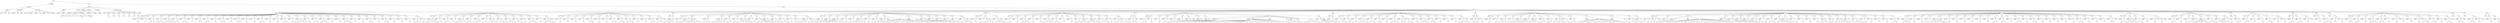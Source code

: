 digraph Tree {
	"t0" [label = "TEI"];
	"t1" [label = "teiHeader"];
	"t2" [label = "fileDesc"];
	"t3" [label = "titleStmt"];
	"t4" [label = "title"];
	"t5" [label = "author"];
	"t6" [label = "date"];
	"t7" [label = "publicationStmt"];
	"t8" [label = "publisher"];
	"t9" [label = "idno"];
	"t10" [label = "rights"];
	"t11" [label = "SourceDesc"];
	"t12" [label = "genre"];
	"t13" [label = "inspiration"];
	"t14" [label = "structure"];
	"t15" [label = "type"];
	"t16" [label = "periode"];
	"t17" [label = "taille"];
	"t18" [label = "permalien"];
	"t19" [label = "text"];
	"t20" [label = "front"];
	"t21" [label = "docTitle"];
	"t22" [label = "titlePart"];
	"t23" [label = "titlePart"];
	"t24" [label = "docDate"];
	"t25" [label = "docAuthor"];
	"t26" [label = "docImprint"];
	"t27" [label = "approbation"];
	"t28" [label = "head"];
	"t29" [label = "p"];
	"t30" [label = "privilege"];
	"t31" [label = "head"];
	"t32" [label = "p"];
	"t33" [label = "p"];
	"t34" [label = "p"];
	"t35" [label = "signature"];
	"t36" [label = "enregistrement"];
	"t37" [label = "p"];
	"t38" [label = "signature"];
	"t39" [label = "acheveImprime"];
	"t40" [label = "printer"];
	"t41" [label = "performance"];
	"t42" [label = "premiere"];
	"t43" [label = "castList"];
	"t44" [label = "head"];
	"t45" [label = "castItem"];
	"t46" [label = "role"];
	"t47" [label = "castItem"];
	"t48" [label = "role"];
	"t49" [label = "castItem"];
	"t50" [label = "role"];
	"t51" [label = "castItem"];
	"t52" [label = "role"];
	"t53" [label = "castItem"];
	"t54" [label = "role"];
	"t55" [label = "castItem"];
	"t56" [label = "role"];
	"t57" [label = "castItem"];
	"t58" [label = "role"];
	"t59" [label = "set"];
	"t60" [label = "body"];
	"t61" [label = "div1"];
	"t62" [label = "head"];
	"t63" [label = "div2"];
	"t64" [label = "head"];
	"t65" [label = "sp"];
	"t66" [label = "speaker"];
	"t67" [label = "p"];
	"t68" [label = "s"];
	"t69" [label = "sp"];
	"t70" [label = "speaker"];
	"t71" [label = "p"];
	"t72" [label = "s"];
	"t73" [label = "sp"];
	"t74" [label = "speaker"];
	"t75" [label = "p"];
	"t76" [label = "s"];
	"t77" [label = "s"];
	"t78" [label = "sp"];
	"t79" [label = "speaker"];
	"t80" [label = "p"];
	"t81" [label = "s"];
	"t82" [label = "s"];
	"t83" [label = "s"];
	"t84" [label = "sp"];
	"t85" [label = "speaker"];
	"t86" [label = "p"];
	"t87" [label = "s"];
	"t88" [label = "s"];
	"t89" [label = "s"];
	"t90" [label = "s"];
	"t91" [label = "sp"];
	"t92" [label = "speaker"];
	"t93" [label = "p"];
	"t94" [label = "s"];
	"t95" [label = "sp"];
	"t96" [label = "speaker"];
	"t97" [label = "p"];
	"t98" [label = "s"];
	"t99" [label = "s"];
	"t100" [label = "sp"];
	"t101" [label = "speaker"];
	"t102" [label = "p"];
	"t103" [label = "s"];
	"t104" [label = "sp"];
	"t105" [label = "speaker"];
	"t106" [label = "p"];
	"t107" [label = "s"];
	"t108" [label = "s"];
	"t109" [label = "sp"];
	"t110" [label = "speaker"];
	"t111" [label = "p"];
	"t112" [label = "s"];
	"t113" [label = "s"];
	"t114" [label = "sp"];
	"t115" [label = "speaker"];
	"t116" [label = "p"];
	"t117" [label = "s"];
	"t118" [label = "sp"];
	"t119" [label = "speaker"];
	"t120" [label = "p"];
	"t121" [label = "s"];
	"t122" [label = "s"];
	"t123" [label = "sp"];
	"t124" [label = "speaker"];
	"t125" [label = "p"];
	"t126" [label = "s"];
	"t127" [label = "sp"];
	"t128" [label = "speaker"];
	"t129" [label = "p"];
	"t130" [label = "s"];
	"t131" [label = "s"];
	"t132" [label = "sp"];
	"t133" [label = "speaker"];
	"t134" [label = "p"];
	"t135" [label = "s"];
	"t136" [label = "sp"];
	"t137" [label = "speaker"];
	"t138" [label = "p"];
	"t139" [label = "s"];
	"t140" [label = "sp"];
	"t141" [label = "speaker"];
	"t142" [label = "p"];
	"t143" [label = "s"];
	"t144" [label = "s"];
	"t145" [label = "sp"];
	"t146" [label = "speaker"];
	"t147" [label = "p"];
	"t148" [label = "s"];
	"t149" [label = "sp"];
	"t150" [label = "speaker"];
	"t151" [label = "p"];
	"t152" [label = "s"];
	"t153" [label = "sp"];
	"t154" [label = "speaker"];
	"t155" [label = "p"];
	"t156" [label = "s"];
	"t157" [label = "s"];
	"t158" [label = "sp"];
	"t159" [label = "speaker"];
	"t160" [label = "p"];
	"t161" [label = "s"];
	"t162" [label = "sp"];
	"t163" [label = "speaker"];
	"t164" [label = "p"];
	"t165" [label = "s"];
	"t166" [label = "s"];
	"t167" [label = "s"];
	"t168" [label = "s"];
	"t169" [label = "s"];
	"t170" [label = "sp"];
	"t171" [label = "speaker"];
	"t172" [label = "p"];
	"t173" [label = "s"];
	"t174" [label = "sp"];
	"t175" [label = "speaker"];
	"t176" [label = "p"];
	"t177" [label = "s"];
	"t178" [label = "s"];
	"t179" [label = "sp"];
	"t180" [label = "speaker"];
	"t181" [label = "p"];
	"t182" [label = "s"];
	"t183" [label = "s"];
	"t184" [label = "s"];
	"t185" [label = "sp"];
	"t186" [label = "speaker"];
	"t187" [label = "p"];
	"t188" [label = "s"];
	"t189" [label = "sp"];
	"t190" [label = "speaker"];
	"t191" [label = "p"];
	"t192" [label = "s"];
	"t193" [label = "sp"];
	"t194" [label = "speaker"];
	"t195" [label = "p"];
	"t196" [label = "s"];
	"t197" [label = "s"];
	"t198" [label = "s"];
	"t199" [label = "sp"];
	"t200" [label = "speaker"];
	"t201" [label = "p"];
	"t202" [label = "s"];
	"t203" [label = "sp"];
	"t204" [label = "speaker"];
	"t205" [label = "p"];
	"t206" [label = "s"];
	"t207" [label = "sp"];
	"t208" [label = "speaker"];
	"t209" [label = "p"];
	"t210" [label = "s"];
	"t211" [label = "s"];
	"t212" [label = "sp"];
	"t213" [label = "speaker"];
	"t214" [label = "p"];
	"t215" [label = "s"];
	"t216" [label = "sp"];
	"t217" [label = "speaker"];
	"t218" [label = "p"];
	"t219" [label = "s"];
	"t220" [label = "s"];
	"t221" [label = "sp"];
	"t222" [label = "speaker"];
	"t223" [label = "p"];
	"t224" [label = "s"];
	"t225" [label = "sp"];
	"t226" [label = "speaker"];
	"t227" [label = "p"];
	"t228" [label = "s"];
	"t229" [label = "sp"];
	"t230" [label = "speaker"];
	"t231" [label = "p"];
	"t232" [label = "s"];
	"t233" [label = "sp"];
	"t234" [label = "speaker"];
	"t235" [label = "p"];
	"t236" [label = "s"];
	"t237" [label = "s"];
	"t238" [label = "s"];
	"t239" [label = "stage"];
	"t240" [label = "p"];
	"t241" [label = "s"];
	"t242" [label = "div2"];
	"t243" [label = "head"];
	"t244" [label = "sp"];
	"t245" [label = "speaker"];
	"t246" [label = "p"];
	"t247" [label = "s"];
	"t248" [label = "s"];
	"t249" [label = "s"];
	"t250" [label = "s"];
	"t251" [label = "s"];
	"t252" [label = "sp"];
	"t253" [label = "speaker"];
	"t254" [label = "p"];
	"t255" [label = "s"];
	"t256" [label = "sp"];
	"t257" [label = "speaker"];
	"t258" [label = "p"];
	"t259" [label = "s"];
	"t260" [label = "s"];
	"t261" [label = "sp"];
	"t262" [label = "speaker"];
	"t263" [label = "p"];
	"t264" [label = "s"];
	"t265" [label = "sp"];
	"t266" [label = "speaker"];
	"t267" [label = "p"];
	"t268" [label = "s"];
	"t269" [label = "s"];
	"t270" [label = "s"];
	"t271" [label = "s"];
	"t272" [label = "sp"];
	"t273" [label = "speaker"];
	"t274" [label = "p"];
	"t275" [label = "s"];
	"t276" [label = "s"];
	"t277" [label = "sp"];
	"t278" [label = "speaker"];
	"t279" [label = "p"];
	"t280" [label = "s"];
	"t281" [label = "s"];
	"t282" [label = "s"];
	"t283" [label = "s"];
	"t284" [label = "sp"];
	"t285" [label = "speaker"];
	"t286" [label = "p"];
	"t287" [label = "s"];
	"t288" [label = "sp"];
	"t289" [label = "speaker"];
	"t290" [label = "p"];
	"t291" [label = "s"];
	"t292" [label = "s"];
	"t293" [label = "s"];
	"t294" [label = "s"];
	"t295" [label = "sp"];
	"t296" [label = "speaker"];
	"t297" [label = "p"];
	"t298" [label = "s"];
	"t299" [label = "s"];
	"t300" [label = "s"];
	"t301" [label = "sp"];
	"t302" [label = "speaker"];
	"t303" [label = "p"];
	"t304" [label = "s"];
	"t305" [label = "s"];
	"t306" [label = "s"];
	"t307" [label = "sp"];
	"t308" [label = "speaker"];
	"t309" [label = "p"];
	"t310" [label = "s"];
	"t311" [label = "s"];
	"t312" [label = "sp"];
	"t313" [label = "speaker"];
	"t314" [label = "p"];
	"t315" [label = "s"];
	"t316" [label = "sp"];
	"t317" [label = "speaker"];
	"t318" [label = "p"];
	"t319" [label = "s"];
	"t320" [label = "s"];
	"t321" [label = "s"];
	"t322" [label = "sp"];
	"t323" [label = "speaker"];
	"t324" [label = "p"];
	"t325" [label = "s"];
	"t326" [label = "sp"];
	"t327" [label = "speaker"];
	"t328" [label = "p"];
	"t329" [label = "s"];
	"t330" [label = "s"];
	"t331" [label = "s"];
	"t332" [label = "s"];
	"t333" [label = "stage"];
	"t334" [label = "div2"];
	"t335" [label = "head"];
	"t336" [label = "sp"];
	"t337" [label = "speaker"];
	"t338" [label = "p"];
	"t339" [label = "s"];
	"t340" [label = "sp"];
	"t341" [label = "speaker"];
	"t342" [label = "p"];
	"t343" [label = "s"];
	"t344" [label = "sp"];
	"t345" [label = "speaker"];
	"t346" [label = "p"];
	"t347" [label = "s"];
	"t348" [label = "sp"];
	"t349" [label = "speaker"];
	"t350" [label = "p"];
	"t351" [label = "s"];
	"t352" [label = "sp"];
	"t353" [label = "speaker"];
	"t354" [label = "p"];
	"t355" [label = "s"];
	"t356" [label = "s"];
	"t357" [label = "sp"];
	"t358" [label = "speaker"];
	"t359" [label = "p"];
	"t360" [label = "s"];
	"t361" [label = "sp"];
	"t362" [label = "speaker"];
	"t363" [label = "p"];
	"t364" [label = "s"];
	"t365" [label = "sp"];
	"t366" [label = "speaker"];
	"t367" [label = "p"];
	"t368" [label = "s"];
	"t369" [label = "s"];
	"t370" [label = "sp"];
	"t371" [label = "speaker"];
	"t372" [label = "p"];
	"t373" [label = "s"];
	"t374" [label = "s"];
	"t375" [label = "sp"];
	"t376" [label = "speaker"];
	"t377" [label = "p"];
	"t378" [label = "s"];
	"t379" [label = "s"];
	"t380" [label = "s"];
	"t381" [label = "sp"];
	"t382" [label = "speaker"];
	"t383" [label = "p"];
	"t384" [label = "s"];
	"t385" [label = "sp"];
	"t386" [label = "speaker"];
	"t387" [label = "p"];
	"t388" [label = "s"];
	"t389" [label = "sp"];
	"t390" [label = "speaker"];
	"t391" [label = "p"];
	"t392" [label = "s"];
	"t393" [label = "s"];
	"t394" [label = "sp"];
	"t395" [label = "speaker"];
	"t396" [label = "p"];
	"t397" [label = "s"];
	"t398" [label = "s"];
	"t399" [label = "stage"];
	"t400" [label = "div2"];
	"t401" [label = "head"];
	"t402" [label = "sp"];
	"t403" [label = "speaker"];
	"t404" [label = "p"];
	"t405" [label = "s"];
	"t406" [label = "s"];
	"t407" [label = "s"];
	"t408" [label = "s"];
	"t409" [label = "div2"];
	"t410" [label = "head"];
	"t411" [label = "sp"];
	"t412" [label = "speaker"];
	"t413" [label = "p"];
	"t414" [label = "s"];
	"t415" [label = "sp"];
	"t416" [label = "speaker"];
	"t417" [label = "p"];
	"t418" [label = "s"];
	"t419" [label = "s"];
	"t420" [label = "stage"];
	"t421" [label = "p"];
	"t422" [label = "s"];
	"t423" [label = "s"];
	"t424" [label = "s"];
	"t425" [label = "s"];
	"t426" [label = "s"];
	"t427" [label = "s"];
	"t428" [label = "sp"];
	"t429" [label = "speaker"];
	"t430" [label = "p"];
	"t431" [label = "s"];
	"t432" [label = "s"];
	"t433" [label = "s"];
	"t434" [label = "sp"];
	"t435" [label = "speaker"];
	"t436" [label = "p"];
	"t437" [label = "s"];
	"t438" [label = "s"];
	"t439" [label = "s"];
	"t440" [label = "s"];
	"t441" [label = "s"];
	"t442" [label = "s"];
	"t443" [label = "sp"];
	"t444" [label = "speaker"];
	"t445" [label = "p"];
	"t446" [label = "s"];
	"t447" [label = "sp"];
	"t448" [label = "speaker"];
	"t449" [label = "p"];
	"t450" [label = "s"];
	"t451" [label = "sp"];
	"t452" [label = "speaker"];
	"t453" [label = "p"];
	"t454" [label = "s"];
	"t455" [label = "s"];
	"t456" [label = "s"];
	"t457" [label = "s"];
	"t458" [label = "s"];
	"t459" [label = "s"];
	"t460" [label = "sp"];
	"t461" [label = "speaker"];
	"t462" [label = "p"];
	"t463" [label = "s"];
	"t464" [label = "sp"];
	"t465" [label = "speaker"];
	"t466" [label = "p"];
	"t467" [label = "s"];
	"t468" [label = "s"];
	"t469" [label = "s"];
	"t470" [label = "s"];
	"t471" [label = "s"];
	"t472" [label = "s"];
	"t473" [label = "s"];
	"t474" [label = "sp"];
	"t475" [label = "speaker"];
	"t476" [label = "p"];
	"t477" [label = "s"];
	"t478" [label = "sp"];
	"t479" [label = "speaker"];
	"t480" [label = "p"];
	"t481" [label = "s"];
	"t482" [label = "sp"];
	"t483" [label = "speaker"];
	"t484" [label = "p"];
	"t485" [label = "s"];
	"t486" [label = "s"];
	"t487" [label = "sp"];
	"t488" [label = "speaker"];
	"t489" [label = "p"];
	"t490" [label = "s"];
	"t491" [label = "sp"];
	"t492" [label = "speaker"];
	"t493" [label = "p"];
	"t494" [label = "s"];
	"t495" [label = "sp"];
	"t496" [label = "speaker"];
	"t497" [label = "p"];
	"t498" [label = "s"];
	"t499" [label = "s"];
	"t500" [label = "s"];
	"t501" [label = "stage"];
	"t502" [label = "p"];
	"t503" [label = "s"];
	"t504" [label = "div2"];
	"t505" [label = "head"];
	"t506" [label = "sp"];
	"t507" [label = "speaker"];
	"t508" [label = "p"];
	"t509" [label = "s"];
	"t510" [label = "s"];
	"t511" [label = "sp"];
	"t512" [label = "speaker"];
	"t513" [label = "p"];
	"t514" [label = "s"];
	"t515" [label = "s"];
	"t516" [label = "sp"];
	"t517" [label = "speaker"];
	"t518" [label = "p"];
	"t519" [label = "s"];
	"t520" [label = "s"];
	"t521" [label = "s"];
	"t522" [label = "s"];
	"t523" [label = "s"];
	"t524" [label = "s"];
	"t525" [label = "s"];
	"t526" [label = "s"];
	"t527" [label = "sp"];
	"t528" [label = "speaker"];
	"t529" [label = "p"];
	"t530" [label = "s"];
	"t531" [label = "sp"];
	"t532" [label = "speaker"];
	"t533" [label = "p"];
	"t534" [label = "s"];
	"t535" [label = "sp"];
	"t536" [label = "speaker"];
	"t537" [label = "p"];
	"t538" [label = "s"];
	"t539" [label = "s"];
	"t540" [label = "s"];
	"t541" [label = "s"];
	"t542" [label = "s"];
	"t543" [label = "sp"];
	"t544" [label = "speaker"];
	"t545" [label = "p"];
	"t546" [label = "s"];
	"t547" [label = "sp"];
	"t548" [label = "speaker"];
	"t549" [label = "p"];
	"t550" [label = "s"];
	"t551" [label = "sp"];
	"t552" [label = "speaker"];
	"t553" [label = "p"];
	"t554" [label = "s"];
	"t555" [label = "s"];
	"t556" [label = "stage"];
	"t557" [label = "p"];
	"t558" [label = "s"];
	"t559" [label = "s"];
	"t560" [label = "s"];
	"t561" [label = "s"];
	"t562" [label = "s"];
	"t563" [label = "s"];
	"t564" [label = "s"];
	"t565" [label = "s"];
	"t566" [label = "s"];
	"t567" [label = "s"];
	"t568" [label = "s"];
	"t569" [label = "s"];
	"t570" [label = "s"];
	"t571" [label = "s"];
	"t572" [label = "s"];
	"t573" [label = "s"];
	"t574" [label = "sp"];
	"t575" [label = "speaker"];
	"t576" [label = "p"];
	"t577" [label = "s"];
	"t578" [label = "s"];
	"t579" [label = "sp"];
	"t580" [label = "speaker"];
	"t581" [label = "p"];
	"t582" [label = "s"];
	"t583" [label = "s"];
	"t584" [label = "s"];
	"t585" [label = "s"];
	"t586" [label = "s"];
	"t587" [label = "s"];
	"t588" [label = "sp"];
	"t589" [label = "speaker"];
	"t590" [label = "p"];
	"t591" [label = "s"];
	"t592" [label = "sp"];
	"t593" [label = "speaker"];
	"t594" [label = "p"];
	"t595" [label = "s"];
	"t596" [label = "sp"];
	"t597" [label = "speaker"];
	"t598" [label = "p"];
	"t599" [label = "s"];
	"t600" [label = "sp"];
	"t601" [label = "speaker"];
	"t602" [label = "p"];
	"t603" [label = "s"];
	"t604" [label = "sp"];
	"t605" [label = "speaker"];
	"t606" [label = "p"];
	"t607" [label = "s"];
	"t608" [label = "s"];
	"t609" [label = "s"];
	"t610" [label = "stage"];
	"t611" [label = "div2"];
	"t612" [label = "head"];
	"t613" [label = "sp"];
	"t614" [label = "speaker"];
	"t615" [label = "p"];
	"t616" [label = "s"];
	"t617" [label = "sp"];
	"t618" [label = "speaker"];
	"t619" [label = "p"];
	"t620" [label = "s"];
	"t621" [label = "stage"];
	"t622" [label = "p"];
	"t623" [label = "s"];
	"t624" [label = "s"];
	"t625" [label = "s"];
	"t626" [label = "s"];
	"t627" [label = "sp"];
	"t628" [label = "speaker"];
	"t629" [label = "p"];
	"t630" [label = "s"];
	"t631" [label = "s"];
	"t632" [label = "s"];
	"t633" [label = "s"];
	"t634" [label = "stage"];
	"t635" [label = "div2"];
	"t636" [label = "head"];
	"t637" [label = "sp"];
	"t638" [label = "speaker"];
	"t639" [label = "p"];
	"t640" [label = "s"];
	"t641" [label = "sp"];
	"t642" [label = "speaker"];
	"t643" [label = "p"];
	"t644" [label = "s"];
	"t645" [label = "sp"];
	"t646" [label = "speaker"];
	"t647" [label = "p"];
	"t648" [label = "s"];
	"t649" [label = "s"];
	"t650" [label = "s"];
	"t651" [label = "sp"];
	"t652" [label = "speaker"];
	"t653" [label = "p"];
	"t654" [label = "s"];
	"t655" [label = "sp"];
	"t656" [label = "speaker"];
	"t657" [label = "p"];
	"t658" [label = "s"];
	"t659" [label = "sp"];
	"t660" [label = "speaker"];
	"t661" [label = "p"];
	"t662" [label = "s"];
	"t663" [label = "s"];
	"t664" [label = "s"];
	"t665" [label = "s"];
	"t666" [label = "sp"];
	"t667" [label = "speaker"];
	"t668" [label = "p"];
	"t669" [label = "s"];
	"t670" [label = "s"];
	"t671" [label = "sp"];
	"t672" [label = "speaker"];
	"t673" [label = "p"];
	"t674" [label = "s"];
	"t675" [label = "sp"];
	"t676" [label = "speaker"];
	"t677" [label = "p"];
	"t678" [label = "s"];
	"t679" [label = "sp"];
	"t680" [label = "speaker"];
	"t681" [label = "p"];
	"t682" [label = "s"];
	"t683" [label = "sp"];
	"t684" [label = "speaker"];
	"t685" [label = "p"];
	"t686" [label = "s"];
	"t687" [label = "s"];
	"t688" [label = "sp"];
	"t689" [label = "speaker"];
	"t690" [label = "p"];
	"t691" [label = "s"];
	"t692" [label = "s"];
	"t693" [label = "s"];
	"t694" [label = "s"];
	"t695" [label = "s"];
	"t696" [label = "s"];
	"t697" [label = "sp"];
	"t698" [label = "speaker"];
	"t699" [label = "p"];
	"t700" [label = "s"];
	"t701" [label = "s"];
	"t702" [label = "s"];
	"t703" [label = "sp"];
	"t704" [label = "speaker"];
	"t705" [label = "p"];
	"t706" [label = "s"];
	"t707" [label = "sp"];
	"t708" [label = "speaker"];
	"t709" [label = "p"];
	"t710" [label = "s"];
	"t711" [label = "s"];
	"t712" [label = "s"];
	"t713" [label = "s"];
	"t714" [label = "stage"];
	"t715" [label = "p"];
	"t716" [label = "s"];
	"t717" [label = "s"];
	"t718" [label = "div2"];
	"t719" [label = "head"];
	"t720" [label = "sp"];
	"t721" [label = "speaker"];
	"t722" [label = "p"];
	"t723" [label = "s"];
	"t724" [label = "s"];
	"t725" [label = "stage"];
	"t726" [label = "div2"];
	"t727" [label = "head"];
	"t728" [label = "sp"];
	"t729" [label = "speaker"];
	"t730" [label = "p"];
	"t731" [label = "s"];
	"t732" [label = "s"];
	"t733" [label = "stage"];
	"t734" [label = "p"];
	"t735" [label = "s"];
	"t736" [label = "sp"];
	"t737" [label = "speaker"];
	"t738" [label = "p"];
	"t739" [label = "s"];
	"t740" [label = "sp"];
	"t741" [label = "speaker"];
	"t742" [label = "p"];
	"t743" [label = "s"];
	"t744" [label = "sp"];
	"t745" [label = "speaker"];
	"t746" [label = "p"];
	"t747" [label = "s"];
	"t748" [label = "sp"];
	"t749" [label = "speaker"];
	"t750" [label = "p"];
	"t751" [label = "s"];
	"t752" [label = "sp"];
	"t753" [label = "speaker"];
	"t754" [label = "p"];
	"t755" [label = "s"];
	"t756" [label = "stage"];
	"t757" [label = "sp"];
	"t758" [label = "speaker"];
	"t759" [label = "p"];
	"t760" [label = "s"];
	"t761" [label = "sp"];
	"t762" [label = "speaker"];
	"t763" [label = "p"];
	"t764" [label = "s"];
	"t765" [label = "s"];
	"t766" [label = "sp"];
	"t767" [label = "speaker"];
	"t768" [label = "p"];
	"t769" [label = "s"];
	"t770" [label = "s"];
	"t771" [label = "s"];
	"t772" [label = "s"];
	"t773" [label = "s"];
	"t774" [label = "s"];
	"t775" [label = "s"];
	"t776" [label = "s"];
	"t777" [label = "s"];
	"t778" [label = "stage"];
	"t779" [label = "p"];
	"t780" [label = "s"];
	"t781" [label = "s"];
	"t782" [label = "s"];
	"t783" [label = "s"];
	"t784" [label = "s"];
	"t785" [label = "s"];
	"t786" [label = "s"];
	"t787" [label = "s"];
	"t788" [label = "s"];
	"t789" [label = "s"];
	"t790" [label = "s"];
	"t791" [label = "s"];
	"t792" [label = "s"];
	"t793" [label = "s"];
	"t794" [label = "s"];
	"t795" [label = "s"];
	"t796" [label = "s"];
	"t797" [label = "s"];
	"t798" [label = "s"];
	"t799" [label = "s"];
	"t800" [label = "s"];
	"t801" [label = "s"];
	"t802" [label = "s"];
	"t803" [label = "s"];
	"t804" [label = "stage"];
	"t805" [label = "p"];
	"t806" [label = "s"];
	"t807" [label = "s"];
	"t808" [label = "s"];
	"t809" [label = "s"];
	"t810" [label = "s"];
	"t811" [label = "stage"];
	"t812" [label = "p"];
	"t813" [label = "s"];
	"t814" [label = "stage"];
	"t815" [label = "p"];
	"t816" [label = "s"];
	"t817" [label = "s"];
	"t818" [label = "s"];
	"t819" [label = "s"];
	"t820" [label = "s"];
	"t821" [label = "s"];
	"t822" [label = "sp"];
	"t823" [label = "speaker"];
	"t824" [label = "p"];
	"t825" [label = "s"];
	"t826" [label = "s"];
	"t827" [label = "s"];
	"t828" [label = "s"];
	"t829" [label = "s"];
	"t830" [label = "s"];
	"t831" [label = "stage"];
	"t832" [label = "div2"];
	"t833" [label = "head"];
	"t834" [label = "sp"];
	"t835" [label = "speaker"];
	"t836" [label = "p"];
	"t837" [label = "s"];
	"t838" [label = "div2"];
	"t839" [label = "head"];
	"t840" [label = "sp"];
	"t841" [label = "speaker"];
	"t842" [label = "p"];
	"t843" [label = "s"];
	"t844" [label = "s"];
	"t845" [label = "sp"];
	"t846" [label = "speaker"];
	"t847" [label = "p"];
	"t848" [label = "s"];
	"t849" [label = "s"];
	"t850" [label = "sp"];
	"t851" [label = "speaker"];
	"t852" [label = "p"];
	"t853" [label = "s"];
	"t854" [label = "sp"];
	"t855" [label = "speaker"];
	"t856" [label = "p"];
	"t857" [label = "s"];
	"t858" [label = "s"];
	"t859" [label = "s"];
	"t860" [label = "s"];
	"t861" [label = "sp"];
	"t862" [label = "speaker"];
	"t863" [label = "p"];
	"t864" [label = "s"];
	"t865" [label = "s"];
	"t866" [label = "sp"];
	"t867" [label = "speaker"];
	"t868" [label = "p"];
	"t869" [label = "s"];
	"t870" [label = "s"];
	"t871" [label = "sp"];
	"t872" [label = "speaker"];
	"t873" [label = "p"];
	"t874" [label = "s"];
	"t875" [label = "sp"];
	"t876" [label = "speaker"];
	"t877" [label = "p"];
	"t878" [label = "s"];
	"t879" [label = "s"];
	"t880" [label = "s"];
	"t881" [label = "sp"];
	"t882" [label = "speaker"];
	"t883" [label = "p"];
	"t884" [label = "s"];
	"t885" [label = "s"];
	"t886" [label = "stage"];
	"t887" [label = "p"];
	"t888" [label = "s"];
	"t889" [label = "s"];
	"t890" [label = "sp"];
	"t891" [label = "speaker"];
	"t892" [label = "p"];
	"t893" [label = "s"];
	"t894" [label = "sp"];
	"t895" [label = "speaker"];
	"t896" [label = "p"];
	"t897" [label = "s"];
	"t898" [label = "s"];
	"t899" [label = "s"];
	"t900" [label = "sp"];
	"t901" [label = "speaker"];
	"t902" [label = "p"];
	"t903" [label = "s"];
	"t904" [label = "s"];
	"t905" [label = "sp"];
	"t906" [label = "speaker"];
	"t907" [label = "p"];
	"t908" [label = "s"];
	"t909" [label = "sp"];
	"t910" [label = "speaker"];
	"t911" [label = "p"];
	"t912" [label = "s"];
	"t913" [label = "sp"];
	"t914" [label = "speaker"];
	"t915" [label = "p"];
	"t916" [label = "s"];
	"t917" [label = "sp"];
	"t918" [label = "speaker"];
	"t919" [label = "p"];
	"t920" [label = "s"];
	"t921" [label = "s"];
	"t922" [label = "s"];
	"t923" [label = "s"];
	"t924" [label = "stage"];
	"t925" [label = "div2"];
	"t926" [label = "head"];
	"t927" [label = "sp"];
	"t928" [label = "speaker"];
	"t929" [label = "p"];
	"t930" [label = "s"];
	"t931" [label = "s"];
	"t932" [label = "s"];
	"t933" [label = "stage"];
	"t934" [label = "p"];
	"t935" [label = "s"];
	"t936" [label = "div2"];
	"t937" [label = "head"];
	"t938" [label = "sp"];
	"t939" [label = "speaker"];
	"t940" [label = "p"];
	"t941" [label = "s"];
	"t942" [label = "sp"];
	"t943" [label = "speaker"];
	"t944" [label = "p"];
	"t945" [label = "s"];
	"t946" [label = "sp"];
	"t947" [label = "speaker"];
	"t948" [label = "p"];
	"t949" [label = "s"];
	"t950" [label = "s"];
	"t951" [label = "s"];
	"t952" [label = "sp"];
	"t953" [label = "speaker"];
	"t954" [label = "p"];
	"t955" [label = "s"];
	"t956" [label = "sp"];
	"t957" [label = "speaker"];
	"t958" [label = "p"];
	"t959" [label = "s"];
	"t960" [label = "s"];
	"t961" [label = "sp"];
	"t962" [label = "speaker"];
	"t963" [label = "p"];
	"t964" [label = "s"];
	"t965" [label = "s"];
	"t966" [label = "s"];
	"t967" [label = "sp"];
	"t968" [label = "speaker"];
	"t969" [label = "p"];
	"t970" [label = "s"];
	"t971" [label = "s"];
	"t972" [label = "s"];
	"t973" [label = "s"];
	"t974" [label = "sp"];
	"t975" [label = "speaker"];
	"t976" [label = "p"];
	"t977" [label = "s"];
	"t978" [label = "s"];
	"t979" [label = "s"];
	"t980" [label = "sp"];
	"t981" [label = "speaker"];
	"t982" [label = "p"];
	"t983" [label = "s"];
	"t984" [label = "s"];
	"t985" [label = "sp"];
	"t986" [label = "speaker"];
	"t987" [label = "p"];
	"t988" [label = "s"];
	"t989" [label = "s"];
	"t990" [label = "s"];
	"t991" [label = "s"];
	"t992" [label = "s"];
	"t993" [label = "stage"];
	"t994" [label = "p"];
	"t995" [label = "s"];
	"t996" [label = "sp"];
	"t997" [label = "speaker"];
	"t998" [label = "p"];
	"t999" [label = "s"];
	"t1000" [label = "s"];
	"t1001" [label = "sp"];
	"t1002" [label = "speaker"];
	"t1003" [label = "p"];
	"t1004" [label = "s"];
	"t1005" [label = "s"];
	"t1006" [label = "s"];
	"t1007" [label = "s"];
	"t1008" [label = "s"];
	"t1009" [label = "s"];
	"t1010" [label = "s"];
	"t1011" [label = "s"];
	"t1012" [label = "s"];
	"t1013" [label = "s"];
	"t1014" [label = "s"];
	"t1015" [label = "s"];
	"t1016" [label = "s"];
	"t1017" [label = "s"];
	"t1018" [label = "s"];
	"t1019" [label = "s"];
	"t1020" [label = "sp"];
	"t1021" [label = "speaker"];
	"t1022" [label = "p"];
	"t1023" [label = "s"];
	"t1024" [label = "s"];
	"t1025" [label = "sp"];
	"t1026" [label = "speaker"];
	"t1027" [label = "p"];
	"t1028" [label = "s"];
	"t1029" [label = "s"];
	"t1030" [label = "s"];
	"t1031" [label = "s"];
	"t1032" [label = "sp"];
	"t1033" [label = "speaker"];
	"t1034" [label = "p"];
	"t1035" [label = "s"];
	"t1036" [label = "div2"];
	"t1037" [label = "head"];
	"t1038" [label = "sp"];
	"t1039" [label = "speaker"];
	"t1040" [label = "p"];
	"t1041" [label = "s"];
	"t1042" [label = "stage"];
	"t1043" [label = "p"];
	"t1044" [label = "s"];
	"t1045" [label = "s"];
	"t1046" [label = "stage"];
	"t1047" [label = "sp"];
	"t1048" [label = "speaker"];
	"t1049" [label = "p"];
	"t1050" [label = "s"];
	"t1051" [label = "sp"];
	"t1052" [label = "speaker"];
	"t1053" [label = "p"];
	"t1054" [label = "s"];
	"t1055" [label = "s"];
	"t1056" [label = "s"];
	"t1057" [label = "stage"];
	"t1058" [label = "p"];
	"t1059" [label = "s"];
	"t1060" [label = "s"];
	"t1061" [label = "s"];
	"t1062" [label = "s"];
	"t1063" [label = "s"];
	"t1064" [label = "s"];
	"t1065" [label = "s"];
	"t1066" [label = "s"];
	"t1067" [label = "s"];
	"t1068" [label = "s"];
	"t1069" [label = "s"];
	"t1070" [label = "s"];
	"t1071" [label = "s"];
	"t1072" [label = "s"];
	"t1073" [label = "s"];
	"t1074" [label = "s"];
	"t1075" [label = "s"];
	"t1076" [label = "s"];
	"t1077" [label = "s"];
	"t1078" [label = "s"];
	"t1079" [label = "s"];
	"t1080" [label = "s"];
	"t1081" [label = "sp"];
	"t1082" [label = "speaker"];
	"t1083" [label = "p"];
	"t1084" [label = "s"];
	"t1085" [label = "sp"];
	"t1086" [label = "speaker"];
	"t1087" [label = "p"];
	"t1088" [label = "s"];
	"t1089" [label = "s"];
	"t1090" [label = "s"];
	"t1091" [label = "s"];
	"t1092" [label = "s"];
	"t1093" [label = "sp"];
	"t1094" [label = "speaker"];
	"t1095" [label = "p"];
	"t1096" [label = "s"];
	"t1097" [label = "s"];
	"t1098" [label = "sp"];
	"t1099" [label = "speaker"];
	"t1100" [label = "p"];
	"t1101" [label = "s"];
	"t1102" [label = "sp"];
	"t1103" [label = "speaker"];
	"t1104" [label = "p"];
	"t1105" [label = "s"];
	"t1106" [label = "sp"];
	"t1107" [label = "speaker"];
	"t1108" [label = "p"];
	"t1109" [label = "s"];
	"t1110" [label = "sp"];
	"t1111" [label = "speaker"];
	"t1112" [label = "p"];
	"t1113" [label = "s"];
	"t1114" [label = "s"];
	"t1115" [label = "s"];
	"t1116" [label = "sp"];
	"t1117" [label = "speaker"];
	"t1118" [label = "p"];
	"t1119" [label = "s"];
	"t1120" [label = "s"];
	"t1121" [label = "s"];
	"t1122" [label = "s"];
	"t1123" [label = "s"];
	"t1124" [label = "sp"];
	"t1125" [label = "speaker"];
	"t1126" [label = "p"];
	"t1127" [label = "s"];
	"t1128" [label = "sp"];
	"t1129" [label = "speaker"];
	"t1130" [label = "p"];
	"t1131" [label = "s"];
	"t1132" [label = "sp"];
	"t1133" [label = "speaker"];
	"t1134" [label = "p"];
	"t1135" [label = "s"];
	"t1136" [label = "sp"];
	"t1137" [label = "speaker"];
	"t1138" [label = "p"];
	"t1139" [label = "s"];
	"t1140" [label = "sp"];
	"t1141" [label = "speaker"];
	"t1142" [label = "p"];
	"t1143" [label = "s"];
	"t1144" [label = "sp"];
	"t1145" [label = "speaker"];
	"t1146" [label = "p"];
	"t1147" [label = "s"];
	"t1148" [label = "s"];
	"t1149" [label = "s"];
	"t1150" [label = "sp"];
	"t1151" [label = "speaker"];
	"t1152" [label = "p"];
	"t1153" [label = "s"];
	"t1154" [label = "s"];
	"t1155" [label = "sp"];
	"t1156" [label = "speaker"];
	"t1157" [label = "p"];
	"t1158" [label = "s"];
	"t1159" [label = "s"];
	"t1160" [label = "s"];
	"t1161" [label = "s"];
	"t1162" [label = "s"];
	"t1163" [label = "s"];
	"t1164" [label = "sp"];
	"t1165" [label = "speaker"];
	"t1166" [label = "p"];
	"t1167" [label = "s"];
	"t1168" [label = "sp"];
	"t1169" [label = "speaker"];
	"t1170" [label = "p"];
	"t1171" [label = "s"];
	"t1172" [label = "s"];
	"t1173" [label = "s"];
	"t1174" [label = "sp"];
	"t1175" [label = "speaker"];
	"t1176" [label = "p"];
	"t1177" [label = "s"];
	"t1178" [label = "stage"];
	"t1179" [label = "p"];
	"t1180" [label = "s"];
	"t1181" [label = "sp"];
	"t1182" [label = "speaker"];
	"t1183" [label = "p"];
	"t1184" [label = "s"];
	"t1185" [label = "sp"];
	"t1186" [label = "speaker"];
	"t1187" [label = "p"];
	"t1188" [label = "s"];
	"t1189" [label = "sp"];
	"t1190" [label = "speaker"];
	"t1191" [label = "p"];
	"t1192" [label = "s"];
	"t1193" [label = "s"];
	"t1194" [label = "stage"];
	"t1195" [label = "div2"];
	"t1196" [label = "head"];
	"t1197" [label = "sp"];
	"t1198" [label = "speaker"];
	"t1199" [label = "p"];
	"t1200" [label = "s"];
	"t1201" [label = "s"];
	"t1202" [label = "s"];
	"t1203" [label = "sp"];
	"t1204" [label = "speaker"];
	"t1205" [label = "p"];
	"t1206" [label = "s"];
	"t1207" [label = "sp"];
	"t1208" [label = "speaker"];
	"t1209" [label = "p"];
	"t1210" [label = "s"];
	"t1211" [label = "sp"];
	"t1212" [label = "speaker"];
	"t1213" [label = "p"];
	"t1214" [label = "s"];
	"t1215" [label = "sp"];
	"t1216" [label = "speaker"];
	"t1217" [label = "p"];
	"t1218" [label = "s"];
	"t1219" [label = "s"];
	"t1220" [label = "s"];
	"t1221" [label = "s"];
	"t1222" [label = "s"];
	"t1223" [label = "s"];
	"t1224" [label = "s"];
	"t1225" [label = "stage"];
	"t1226" [label = "sp"];
	"t1227" [label = "speaker"];
	"t1228" [label = "p"];
	"t1229" [label = "s"];
	"t1230" [label = "sp"];
	"t1231" [label = "speaker"];
	"t1232" [label = "p"];
	"t1233" [label = "s"];
	"t1234" [label = "sp"];
	"t1235" [label = "speaker"];
	"t1236" [label = "p"];
	"t1237" [label = "s"];
	"t1238" [label = "sp"];
	"t1239" [label = "speaker"];
	"t1240" [label = "p"];
	"t1241" [label = "s"];
	"t1242" [label = "sp"];
	"t1243" [label = "speaker"];
	"t1244" [label = "p"];
	"t1245" [label = "s"];
	"t1246" [label = "sp"];
	"t1247" [label = "speaker"];
	"t1248" [label = "p"];
	"t1249" [label = "s"];
	"t1250" [label = "sp"];
	"t1251" [label = "speaker"];
	"t1252" [label = "p"];
	"t1253" [label = "s"];
	"t1254" [label = "s"];
	"t1255" [label = "sp"];
	"t1256" [label = "speaker"];
	"t1257" [label = "p"];
	"t1258" [label = "s"];
	"t1259" [label = "s"];
	"t1260" [label = "sp"];
	"t1261" [label = "speaker"];
	"t1262" [label = "p"];
	"t1263" [label = "s"];
	"t1264" [label = "sp"];
	"t1265" [label = "speaker"];
	"t1266" [label = "p"];
	"t1267" [label = "s"];
	"t1268" [label = "s"];
	"t1269" [label = "sp"];
	"t1270" [label = "speaker"];
	"t1271" [label = "p"];
	"t1272" [label = "s"];
	"t1273" [label = "sp"];
	"t1274" [label = "speaker"];
	"t1275" [label = "p"];
	"t1276" [label = "s"];
	"t1277" [label = "s"];
	"t1278" [label = "sp"];
	"t1279" [label = "speaker"];
	"t1280" [label = "p"];
	"t1281" [label = "s"];
	"t1282" [label = "sp"];
	"t1283" [label = "speaker"];
	"t1284" [label = "p"];
	"t1285" [label = "s"];
	"t1286" [label = "sp"];
	"t1287" [label = "speaker"];
	"t1288" [label = "p"];
	"t1289" [label = "s"];
	"t1290" [label = "sp"];
	"t1291" [label = "speaker"];
	"t1292" [label = "p"];
	"t1293" [label = "s"];
	"t1294" [label = "sp"];
	"t1295" [label = "speaker"];
	"t1296" [label = "p"];
	"t1297" [label = "s"];
	"t1298" [label = "sp"];
	"t1299" [label = "speaker"];
	"t1300" [label = "p"];
	"t1301" [label = "s"];
	"t1302" [label = "s"];
	"t1303" [label = "sp"];
	"t1304" [label = "speaker"];
	"t1305" [label = "p"];
	"t1306" [label = "s"];
	"t1307" [label = "sp"];
	"t1308" [label = "speaker"];
	"t1309" [label = "p"];
	"t1310" [label = "s"];
	"t1311" [label = "sp"];
	"t1312" [label = "speaker"];
	"t1313" [label = "p"];
	"t1314" [label = "s"];
	"t1315" [label = "sp"];
	"t1316" [label = "speaker"];
	"t1317" [label = "p"];
	"t1318" [label = "s"];
	"t1319" [label = "s"];
	"t1320" [label = "stage"];
	"t1321" [label = "div2"];
	"t1322" [label = "head"];
	"t1323" [label = "sp"];
	"t1324" [label = "speaker"];
	"t1325" [label = "p"];
	"t1326" [label = "s"];
	"t1327" [label = "sp"];
	"t1328" [label = "speaker"];
	"t1329" [label = "p"];
	"t1330" [label = "s"];
	"t1331" [label = "s"];
	"t1332" [label = "s"];
	"t1333" [label = "s"];
	"t1334" [label = "s"];
	"t1335" [label = "s"];
	"t1336" [label = "sp"];
	"t1337" [label = "speaker"];
	"t1338" [label = "p"];
	"t1339" [label = "s"];
	"t1340" [label = "sp"];
	"t1341" [label = "speaker"];
	"t1342" [label = "p"];
	"t1343" [label = "s"];
	"t1344" [label = "sp"];
	"t1345" [label = "speaker"];
	"t1346" [label = "p"];
	"t1347" [label = "s"];
	"t1348" [label = "stage"];
	"t1349" [label = "p"];
	"t1350" [label = "s"];
	"t1351" [label = "stage"];
	"t1352" [label = "div2"];
	"t1353" [label = "head"];
	"t1354" [label = "sp"];
	"t1355" [label = "speaker"];
	"t1356" [label = "p"];
	"t1357" [label = "s"];
	"t1358" [label = "s"];
	"t1359" [label = "sp"];
	"t1360" [label = "speaker"];
	"t1361" [label = "p"];
	"t1362" [label = "s"];
	"t1363" [label = "sp"];
	"t1364" [label = "speaker"];
	"t1365" [label = "p"];
	"t1366" [label = "s"];
	"t1367" [label = "sp"];
	"t1368" [label = "speaker"];
	"t1369" [label = "p"];
	"t1370" [label = "s"];
	"t1371" [label = "sp"];
	"t1372" [label = "speaker"];
	"t1373" [label = "p"];
	"t1374" [label = "s"];
	"t1375" [label = "s"];
	"t1376" [label = "s"];
	"t1377" [label = "s"];
	"t1378" [label = "s"];
	"t1379" [label = "s"];
	"t1380" [label = "sp"];
	"t1381" [label = "speaker"];
	"t1382" [label = "p"];
	"t1383" [label = "s"];
	"t1384" [label = "s"];
	"t1385" [label = "s"];
	"t1386" [label = "sp"];
	"t1387" [label = "speaker"];
	"t1388" [label = "p"];
	"t1389" [label = "s"];
	"t1390" [label = "s"];
	"t1391" [label = "s"];
	"t1392" [label = "s"];
	"t1393" [label = "sp"];
	"t1394" [label = "speaker"];
	"t1395" [label = "p"];
	"t1396" [label = "s"];
	"t1397" [label = "stage"];
	"t1398" [label = "div2"];
	"t1399" [label = "head"];
	"t1400" [label = "sp"];
	"t1401" [label = "speaker"];
	"t1402" [label = "p"];
	"t1403" [label = "s"];
	"t1404" [label = "s"];
	"t1405" [label = "div2"];
	"t1406" [label = "head"];
	"t1407" [label = "sp"];
	"t1408" [label = "speaker"];
	"t1409" [label = "p"];
	"t1410" [label = "s"];
	"t1411" [label = "s"];
	"t1412" [label = "sp"];
	"t1413" [label = "speaker"];
	"t1414" [label = "p"];
	"t1415" [label = "s"];
	"t1416" [label = "sp"];
	"t1417" [label = "speaker"];
	"t1418" [label = "p"];
	"t1419" [label = "s"];
	"t1420" [label = "sp"];
	"t1421" [label = "speaker"];
	"t1422" [label = "p"];
	"t1423" [label = "s"];
	"t1424" [label = "s"];
	"t1425" [label = "sp"];
	"t1426" [label = "speaker"];
	"t1427" [label = "p"];
	"t1428" [label = "s"];
	"t1429" [label = "stage"];
	"t1430" [label = "p"];
	"t1431" [label = "s"];
	"t1432" [label = "div2"];
	"t1433" [label = "head"];
	"t1434" [label = "sp"];
	"t1435" [label = "speaker"];
	"t1436" [label = "p"];
	"t1437" [label = "s"];
	"t1438" [label = "s"];
	"t1439" [label = "sp"];
	"t1440" [label = "speaker"];
	"t1441" [label = "p"];
	"t1442" [label = "s"];
	"t1443" [label = "s"];
	"t1444" [label = "sp"];
	"t1445" [label = "speaker"];
	"t1446" [label = "p"];
	"t1447" [label = "s"];
	"t1448" [label = "stage"];
	"t1449" [label = "div2"];
	"t1450" [label = "head"];
	"t1451" [label = "sp"];
	"t1452" [label = "speaker"];
	"t1453" [label = "p"];
	"t1454" [label = "s"];
	"t1455" [label = "sp"];
	"t1456" [label = "speaker"];
	"t1457" [label = "p"];
	"t1458" [label = "s"];
	"t1459" [label = "s"];
	"t1460" [label = "s"];
	"t1461" [label = "div2"];
	"t1462" [label = "head"];
	"t1463" [label = "sp"];
	"t1464" [label = "speaker"];
	"t1465" [label = "p"];
	"t1466" [label = "s"];
	"t1467" [label = "stage"];
	"t1468" [label = "p"];
	"t1469" [label = "s"];
	"t1470" [label = "div2"];
	"t1471" [label = "head"];
	"t1472" [label = "sp"];
	"t1473" [label = "speaker"];
	"t1474" [label = "p"];
	"t1475" [label = "s"];
	"t1476" [label = "s"];
	"t1477" [label = "sp"];
	"t1478" [label = "speaker"];
	"t1479" [label = "p"];
	"t1480" [label = "s"];
	"t1481" [label = "s"];
	"t1482" [label = "sp"];
	"t1483" [label = "speaker"];
	"t1484" [label = "p"];
	"t1485" [label = "s"];
	"t1486" [label = "sp"];
	"t1487" [label = "speaker"];
	"t1488" [label = "p"];
	"t1489" [label = "s"];
	"t1490" [label = "s"];
	"t1491" [label = "s"];
	"t1492" [label = "sp"];
	"t1493" [label = "speaker"];
	"t1494" [label = "p"];
	"t1495" [label = "s"];
	"t1496" [label = "s"];
	"t1497" [label = "sp"];
	"t1498" [label = "speaker"];
	"t1499" [label = "p"];
	"t1500" [label = "s"];
	"t1501" [label = "sp"];
	"t1502" [label = "speaker"];
	"t1503" [label = "p"];
	"t1504" [label = "s"];
	"t1505" [label = "stage"];
	"t1506" [label = "p"];
	"t1507" [label = "s"];
	"t1508" [label = "sp"];
	"t1509" [label = "speaker"];
	"t1510" [label = "p"];
	"t1511" [label = "s"];
	"t1512" [label = "sp"];
	"t1513" [label = "speaker"];
	"t1514" [label = "p"];
	"t1515" [label = "s"];
	"t1516" [label = "stage"];
	"t1517" [label = "p"];
	"t1518" [label = "s"];
	"t1519" [label = "s"];
	"t1520" [label = "s"];
	"t1521" [label = "sp"];
	"t1522" [label = "speaker"];
	"t1523" [label = "p"];
	"t1524" [label = "s"];
	"t1525" [label = "s"];
	"t1526" [label = "sp"];
	"t1527" [label = "speaker"];
	"t1528" [label = "p"];
	"t1529" [label = "s"];
	"t1530" [label = "sp"];
	"t1531" [label = "speaker"];
	"t1532" [label = "p"];
	"t1533" [label = "s"];
	"t1534" [label = "s"];
	"t1535" [label = "stage"];
	"t1536" [label = "div2"];
	"t1537" [label = "head"];
	"t1538" [label = "sp"];
	"t1539" [label = "speaker"];
	"t1540" [label = "p"];
	"t1541" [label = "s"];
	"t1542" [label = "s"];
	"t1543" [label = "stage"];
	"t1544" [label = "div2"];
	"t1545" [label = "head"];
	"t1546" [label = "sp"];
	"t1547" [label = "speaker"];
	"t1548" [label = "p"];
	"t1549" [label = "s"];
	"t1550" [label = "s"];
	"t1551" [label = "stage"];
	"t1552" [label = "p"];
	"t1553" [label = "s"];
	"t1554" [label = "stage"];
	"t1555" [label = "div2"];
	"t1556" [label = "head"];
	"t1557" [label = "sp"];
	"t1558" [label = "speaker"];
	"t1559" [label = "p"];
	"t1560" [label = "s"];
	"t1561" [label = "sp"];
	"t1562" [label = "speaker"];
	"t1563" [label = "p"];
	"t1564" [label = "s"];
	"t0" -> "t1";
	"t1" -> "t2";
	"t2" -> "t3";
	"t3" -> "t4";
	"t3" -> "t5";
	"t3" -> "t6";
	"t2" -> "t7";
	"t7" -> "t8";
	"t7" -> "t9";
	"t7" -> "t10";
	"t2" -> "t11";
	"t11" -> "t12";
	"t11" -> "t13";
	"t11" -> "t14";
	"t11" -> "t15";
	"t11" -> "t16";
	"t11" -> "t17";
	"t11" -> "t18";
	"t0" -> "t19";
	"t19" -> "t20";
	"t20" -> "t21";
	"t21" -> "t22";
	"t21" -> "t23";
	"t20" -> "t24";
	"t20" -> "t25";
	"t20" -> "t26";
	"t26" -> "t27";
	"t27" -> "t28";
	"t27" -> "t29";
	"t26" -> "t30";
	"t30" -> "t31";
	"t30" -> "t32";
	"t30" -> "t33";
	"t30" -> "t34";
	"t30" -> "t35";
	"t26" -> "t36";
	"t36" -> "t37";
	"t36" -> "t38";
	"t26" -> "t39";
	"t26" -> "t40";
	"t20" -> "t41";
	"t41" -> "t42";
	"t20" -> "t43";
	"t43" -> "t44";
	"t43" -> "t45";
	"t45" -> "t46";
	"t43" -> "t47";
	"t47" -> "t48";
	"t43" -> "t49";
	"t49" -> "t50";
	"t43" -> "t51";
	"t51" -> "t52";
	"t43" -> "t53";
	"t53" -> "t54";
	"t43" -> "t55";
	"t55" -> "t56";
	"t43" -> "t57";
	"t57" -> "t58";
	"t20" -> "t59";
	"t19" -> "t60";
	"t60" -> "t61";
	"t61" -> "t62";
	"t61" -> "t63";
	"t63" -> "t64";
	"t63" -> "t65";
	"t65" -> "t66";
	"t65" -> "t67";
	"t67" -> "t68";
	"t63" -> "t69";
	"t69" -> "t70";
	"t69" -> "t71";
	"t71" -> "t72";
	"t63" -> "t73";
	"t73" -> "t74";
	"t73" -> "t75";
	"t75" -> "t76";
	"t75" -> "t77";
	"t63" -> "t78";
	"t78" -> "t79";
	"t78" -> "t80";
	"t80" -> "t81";
	"t80" -> "t82";
	"t80" -> "t83";
	"t63" -> "t84";
	"t84" -> "t85";
	"t84" -> "t86";
	"t86" -> "t87";
	"t86" -> "t88";
	"t86" -> "t89";
	"t86" -> "t90";
	"t63" -> "t91";
	"t91" -> "t92";
	"t91" -> "t93";
	"t93" -> "t94";
	"t63" -> "t95";
	"t95" -> "t96";
	"t95" -> "t97";
	"t97" -> "t98";
	"t97" -> "t99";
	"t63" -> "t100";
	"t100" -> "t101";
	"t100" -> "t102";
	"t102" -> "t103";
	"t63" -> "t104";
	"t104" -> "t105";
	"t104" -> "t106";
	"t106" -> "t107";
	"t106" -> "t108";
	"t63" -> "t109";
	"t109" -> "t110";
	"t109" -> "t111";
	"t111" -> "t112";
	"t111" -> "t113";
	"t63" -> "t114";
	"t114" -> "t115";
	"t114" -> "t116";
	"t116" -> "t117";
	"t63" -> "t118";
	"t118" -> "t119";
	"t118" -> "t120";
	"t120" -> "t121";
	"t120" -> "t122";
	"t63" -> "t123";
	"t123" -> "t124";
	"t123" -> "t125";
	"t125" -> "t126";
	"t63" -> "t127";
	"t127" -> "t128";
	"t127" -> "t129";
	"t129" -> "t130";
	"t129" -> "t131";
	"t63" -> "t132";
	"t132" -> "t133";
	"t132" -> "t134";
	"t134" -> "t135";
	"t63" -> "t136";
	"t136" -> "t137";
	"t136" -> "t138";
	"t138" -> "t139";
	"t63" -> "t140";
	"t140" -> "t141";
	"t140" -> "t142";
	"t142" -> "t143";
	"t142" -> "t144";
	"t63" -> "t145";
	"t145" -> "t146";
	"t145" -> "t147";
	"t147" -> "t148";
	"t63" -> "t149";
	"t149" -> "t150";
	"t149" -> "t151";
	"t151" -> "t152";
	"t63" -> "t153";
	"t153" -> "t154";
	"t153" -> "t155";
	"t155" -> "t156";
	"t155" -> "t157";
	"t63" -> "t158";
	"t158" -> "t159";
	"t158" -> "t160";
	"t160" -> "t161";
	"t63" -> "t162";
	"t162" -> "t163";
	"t162" -> "t164";
	"t164" -> "t165";
	"t164" -> "t166";
	"t164" -> "t167";
	"t164" -> "t168";
	"t164" -> "t169";
	"t63" -> "t170";
	"t170" -> "t171";
	"t170" -> "t172";
	"t172" -> "t173";
	"t63" -> "t174";
	"t174" -> "t175";
	"t174" -> "t176";
	"t176" -> "t177";
	"t176" -> "t178";
	"t63" -> "t179";
	"t179" -> "t180";
	"t179" -> "t181";
	"t181" -> "t182";
	"t181" -> "t183";
	"t181" -> "t184";
	"t63" -> "t185";
	"t185" -> "t186";
	"t185" -> "t187";
	"t187" -> "t188";
	"t63" -> "t189";
	"t189" -> "t190";
	"t189" -> "t191";
	"t191" -> "t192";
	"t63" -> "t193";
	"t193" -> "t194";
	"t193" -> "t195";
	"t195" -> "t196";
	"t195" -> "t197";
	"t195" -> "t198";
	"t63" -> "t199";
	"t199" -> "t200";
	"t199" -> "t201";
	"t201" -> "t202";
	"t63" -> "t203";
	"t203" -> "t204";
	"t203" -> "t205";
	"t205" -> "t206";
	"t63" -> "t207";
	"t207" -> "t208";
	"t207" -> "t209";
	"t209" -> "t210";
	"t209" -> "t211";
	"t63" -> "t212";
	"t212" -> "t213";
	"t212" -> "t214";
	"t214" -> "t215";
	"t63" -> "t216";
	"t216" -> "t217";
	"t216" -> "t218";
	"t218" -> "t219";
	"t218" -> "t220";
	"t63" -> "t221";
	"t221" -> "t222";
	"t221" -> "t223";
	"t223" -> "t224";
	"t63" -> "t225";
	"t225" -> "t226";
	"t225" -> "t227";
	"t227" -> "t228";
	"t63" -> "t229";
	"t229" -> "t230";
	"t229" -> "t231";
	"t231" -> "t232";
	"t63" -> "t233";
	"t233" -> "t234";
	"t233" -> "t235";
	"t235" -> "t236";
	"t235" -> "t237";
	"t235" -> "t238";
	"t233" -> "t239";
	"t233" -> "t240";
	"t240" -> "t241";
	"t61" -> "t242";
	"t242" -> "t243";
	"t242" -> "t244";
	"t244" -> "t245";
	"t244" -> "t246";
	"t246" -> "t247";
	"t246" -> "t248";
	"t246" -> "t249";
	"t246" -> "t250";
	"t246" -> "t251";
	"t242" -> "t252";
	"t252" -> "t253";
	"t252" -> "t254";
	"t254" -> "t255";
	"t242" -> "t256";
	"t256" -> "t257";
	"t256" -> "t258";
	"t258" -> "t259";
	"t258" -> "t260";
	"t242" -> "t261";
	"t261" -> "t262";
	"t261" -> "t263";
	"t263" -> "t264";
	"t242" -> "t265";
	"t265" -> "t266";
	"t265" -> "t267";
	"t267" -> "t268";
	"t267" -> "t269";
	"t267" -> "t270";
	"t267" -> "t271";
	"t242" -> "t272";
	"t272" -> "t273";
	"t272" -> "t274";
	"t274" -> "t275";
	"t274" -> "t276";
	"t242" -> "t277";
	"t277" -> "t278";
	"t277" -> "t279";
	"t279" -> "t280";
	"t279" -> "t281";
	"t279" -> "t282";
	"t279" -> "t283";
	"t242" -> "t284";
	"t284" -> "t285";
	"t284" -> "t286";
	"t286" -> "t287";
	"t242" -> "t288";
	"t288" -> "t289";
	"t288" -> "t290";
	"t290" -> "t291";
	"t290" -> "t292";
	"t290" -> "t293";
	"t290" -> "t294";
	"t242" -> "t295";
	"t295" -> "t296";
	"t295" -> "t297";
	"t297" -> "t298";
	"t297" -> "t299";
	"t297" -> "t300";
	"t242" -> "t301";
	"t301" -> "t302";
	"t301" -> "t303";
	"t303" -> "t304";
	"t303" -> "t305";
	"t303" -> "t306";
	"t242" -> "t307";
	"t307" -> "t308";
	"t307" -> "t309";
	"t309" -> "t310";
	"t309" -> "t311";
	"t242" -> "t312";
	"t312" -> "t313";
	"t312" -> "t314";
	"t314" -> "t315";
	"t242" -> "t316";
	"t316" -> "t317";
	"t316" -> "t318";
	"t318" -> "t319";
	"t318" -> "t320";
	"t318" -> "t321";
	"t242" -> "t322";
	"t322" -> "t323";
	"t322" -> "t324";
	"t324" -> "t325";
	"t242" -> "t326";
	"t326" -> "t327";
	"t326" -> "t328";
	"t328" -> "t329";
	"t328" -> "t330";
	"t328" -> "t331";
	"t328" -> "t332";
	"t326" -> "t333";
	"t61" -> "t334";
	"t334" -> "t335";
	"t334" -> "t336";
	"t336" -> "t337";
	"t336" -> "t338";
	"t338" -> "t339";
	"t334" -> "t340";
	"t340" -> "t341";
	"t340" -> "t342";
	"t342" -> "t343";
	"t334" -> "t344";
	"t344" -> "t345";
	"t344" -> "t346";
	"t346" -> "t347";
	"t334" -> "t348";
	"t348" -> "t349";
	"t348" -> "t350";
	"t350" -> "t351";
	"t334" -> "t352";
	"t352" -> "t353";
	"t352" -> "t354";
	"t354" -> "t355";
	"t354" -> "t356";
	"t334" -> "t357";
	"t357" -> "t358";
	"t357" -> "t359";
	"t359" -> "t360";
	"t334" -> "t361";
	"t361" -> "t362";
	"t361" -> "t363";
	"t363" -> "t364";
	"t334" -> "t365";
	"t365" -> "t366";
	"t365" -> "t367";
	"t367" -> "t368";
	"t367" -> "t369";
	"t334" -> "t370";
	"t370" -> "t371";
	"t370" -> "t372";
	"t372" -> "t373";
	"t372" -> "t374";
	"t334" -> "t375";
	"t375" -> "t376";
	"t375" -> "t377";
	"t377" -> "t378";
	"t377" -> "t379";
	"t377" -> "t380";
	"t334" -> "t381";
	"t381" -> "t382";
	"t381" -> "t383";
	"t383" -> "t384";
	"t334" -> "t385";
	"t385" -> "t386";
	"t385" -> "t387";
	"t387" -> "t388";
	"t334" -> "t389";
	"t389" -> "t390";
	"t389" -> "t391";
	"t391" -> "t392";
	"t391" -> "t393";
	"t334" -> "t394";
	"t394" -> "t395";
	"t394" -> "t396";
	"t396" -> "t397";
	"t396" -> "t398";
	"t394" -> "t399";
	"t61" -> "t400";
	"t400" -> "t401";
	"t400" -> "t402";
	"t402" -> "t403";
	"t402" -> "t404";
	"t404" -> "t405";
	"t404" -> "t406";
	"t404" -> "t407";
	"t404" -> "t408";
	"t61" -> "t409";
	"t409" -> "t410";
	"t409" -> "t411";
	"t411" -> "t412";
	"t411" -> "t413";
	"t413" -> "t414";
	"t409" -> "t415";
	"t415" -> "t416";
	"t415" -> "t417";
	"t417" -> "t418";
	"t417" -> "t419";
	"t415" -> "t420";
	"t415" -> "t421";
	"t421" -> "t422";
	"t421" -> "t423";
	"t421" -> "t424";
	"t421" -> "t425";
	"t421" -> "t426";
	"t421" -> "t427";
	"t409" -> "t428";
	"t428" -> "t429";
	"t428" -> "t430";
	"t430" -> "t431";
	"t430" -> "t432";
	"t430" -> "t433";
	"t409" -> "t434";
	"t434" -> "t435";
	"t434" -> "t436";
	"t436" -> "t437";
	"t436" -> "t438";
	"t436" -> "t439";
	"t436" -> "t440";
	"t436" -> "t441";
	"t436" -> "t442";
	"t409" -> "t443";
	"t443" -> "t444";
	"t443" -> "t445";
	"t445" -> "t446";
	"t409" -> "t447";
	"t447" -> "t448";
	"t447" -> "t449";
	"t449" -> "t450";
	"t409" -> "t451";
	"t451" -> "t452";
	"t451" -> "t453";
	"t453" -> "t454";
	"t453" -> "t455";
	"t453" -> "t456";
	"t453" -> "t457";
	"t453" -> "t458";
	"t453" -> "t459";
	"t409" -> "t460";
	"t460" -> "t461";
	"t460" -> "t462";
	"t462" -> "t463";
	"t409" -> "t464";
	"t464" -> "t465";
	"t464" -> "t466";
	"t466" -> "t467";
	"t466" -> "t468";
	"t466" -> "t469";
	"t466" -> "t470";
	"t466" -> "t471";
	"t466" -> "t472";
	"t466" -> "t473";
	"t409" -> "t474";
	"t474" -> "t475";
	"t474" -> "t476";
	"t476" -> "t477";
	"t409" -> "t478";
	"t478" -> "t479";
	"t478" -> "t480";
	"t480" -> "t481";
	"t409" -> "t482";
	"t482" -> "t483";
	"t482" -> "t484";
	"t484" -> "t485";
	"t484" -> "t486";
	"t409" -> "t487";
	"t487" -> "t488";
	"t487" -> "t489";
	"t489" -> "t490";
	"t409" -> "t491";
	"t491" -> "t492";
	"t491" -> "t493";
	"t493" -> "t494";
	"t409" -> "t495";
	"t495" -> "t496";
	"t495" -> "t497";
	"t497" -> "t498";
	"t497" -> "t499";
	"t497" -> "t500";
	"t495" -> "t501";
	"t495" -> "t502";
	"t502" -> "t503";
	"t61" -> "t504";
	"t504" -> "t505";
	"t504" -> "t506";
	"t506" -> "t507";
	"t506" -> "t508";
	"t508" -> "t509";
	"t508" -> "t510";
	"t504" -> "t511";
	"t511" -> "t512";
	"t511" -> "t513";
	"t513" -> "t514";
	"t513" -> "t515";
	"t504" -> "t516";
	"t516" -> "t517";
	"t516" -> "t518";
	"t518" -> "t519";
	"t518" -> "t520";
	"t518" -> "t521";
	"t518" -> "t522";
	"t518" -> "t523";
	"t518" -> "t524";
	"t518" -> "t525";
	"t518" -> "t526";
	"t504" -> "t527";
	"t527" -> "t528";
	"t527" -> "t529";
	"t529" -> "t530";
	"t504" -> "t531";
	"t531" -> "t532";
	"t531" -> "t533";
	"t533" -> "t534";
	"t504" -> "t535";
	"t535" -> "t536";
	"t535" -> "t537";
	"t537" -> "t538";
	"t537" -> "t539";
	"t537" -> "t540";
	"t537" -> "t541";
	"t537" -> "t542";
	"t504" -> "t543";
	"t543" -> "t544";
	"t543" -> "t545";
	"t545" -> "t546";
	"t504" -> "t547";
	"t547" -> "t548";
	"t547" -> "t549";
	"t549" -> "t550";
	"t504" -> "t551";
	"t551" -> "t552";
	"t551" -> "t553";
	"t553" -> "t554";
	"t553" -> "t555";
	"t551" -> "t556";
	"t551" -> "t557";
	"t557" -> "t558";
	"t557" -> "t559";
	"t557" -> "t560";
	"t557" -> "t561";
	"t557" -> "t562";
	"t557" -> "t563";
	"t557" -> "t564";
	"t557" -> "t565";
	"t557" -> "t566";
	"t557" -> "t567";
	"t557" -> "t568";
	"t557" -> "t569";
	"t557" -> "t570";
	"t557" -> "t571";
	"t557" -> "t572";
	"t557" -> "t573";
	"t504" -> "t574";
	"t574" -> "t575";
	"t574" -> "t576";
	"t576" -> "t577";
	"t576" -> "t578";
	"t504" -> "t579";
	"t579" -> "t580";
	"t579" -> "t581";
	"t581" -> "t582";
	"t581" -> "t583";
	"t581" -> "t584";
	"t581" -> "t585";
	"t581" -> "t586";
	"t581" -> "t587";
	"t504" -> "t588";
	"t588" -> "t589";
	"t588" -> "t590";
	"t590" -> "t591";
	"t504" -> "t592";
	"t592" -> "t593";
	"t592" -> "t594";
	"t594" -> "t595";
	"t504" -> "t596";
	"t596" -> "t597";
	"t596" -> "t598";
	"t598" -> "t599";
	"t504" -> "t600";
	"t600" -> "t601";
	"t600" -> "t602";
	"t602" -> "t603";
	"t504" -> "t604";
	"t604" -> "t605";
	"t604" -> "t606";
	"t606" -> "t607";
	"t606" -> "t608";
	"t606" -> "t609";
	"t604" -> "t610";
	"t61" -> "t611";
	"t611" -> "t612";
	"t611" -> "t613";
	"t613" -> "t614";
	"t613" -> "t615";
	"t615" -> "t616";
	"t611" -> "t617";
	"t617" -> "t618";
	"t617" -> "t619";
	"t619" -> "t620";
	"t617" -> "t621";
	"t617" -> "t622";
	"t622" -> "t623";
	"t622" -> "t624";
	"t622" -> "t625";
	"t622" -> "t626";
	"t611" -> "t627";
	"t627" -> "t628";
	"t627" -> "t629";
	"t629" -> "t630";
	"t629" -> "t631";
	"t629" -> "t632";
	"t629" -> "t633";
	"t627" -> "t634";
	"t61" -> "t635";
	"t635" -> "t636";
	"t635" -> "t637";
	"t637" -> "t638";
	"t637" -> "t639";
	"t639" -> "t640";
	"t635" -> "t641";
	"t641" -> "t642";
	"t641" -> "t643";
	"t643" -> "t644";
	"t635" -> "t645";
	"t645" -> "t646";
	"t645" -> "t647";
	"t647" -> "t648";
	"t647" -> "t649";
	"t647" -> "t650";
	"t635" -> "t651";
	"t651" -> "t652";
	"t651" -> "t653";
	"t653" -> "t654";
	"t635" -> "t655";
	"t655" -> "t656";
	"t655" -> "t657";
	"t657" -> "t658";
	"t635" -> "t659";
	"t659" -> "t660";
	"t659" -> "t661";
	"t661" -> "t662";
	"t661" -> "t663";
	"t661" -> "t664";
	"t661" -> "t665";
	"t635" -> "t666";
	"t666" -> "t667";
	"t666" -> "t668";
	"t668" -> "t669";
	"t668" -> "t670";
	"t635" -> "t671";
	"t671" -> "t672";
	"t671" -> "t673";
	"t673" -> "t674";
	"t635" -> "t675";
	"t675" -> "t676";
	"t675" -> "t677";
	"t677" -> "t678";
	"t635" -> "t679";
	"t679" -> "t680";
	"t679" -> "t681";
	"t681" -> "t682";
	"t635" -> "t683";
	"t683" -> "t684";
	"t683" -> "t685";
	"t685" -> "t686";
	"t685" -> "t687";
	"t635" -> "t688";
	"t688" -> "t689";
	"t688" -> "t690";
	"t690" -> "t691";
	"t690" -> "t692";
	"t690" -> "t693";
	"t690" -> "t694";
	"t690" -> "t695";
	"t690" -> "t696";
	"t635" -> "t697";
	"t697" -> "t698";
	"t697" -> "t699";
	"t699" -> "t700";
	"t699" -> "t701";
	"t699" -> "t702";
	"t635" -> "t703";
	"t703" -> "t704";
	"t703" -> "t705";
	"t705" -> "t706";
	"t635" -> "t707";
	"t707" -> "t708";
	"t707" -> "t709";
	"t709" -> "t710";
	"t709" -> "t711";
	"t709" -> "t712";
	"t709" -> "t713";
	"t707" -> "t714";
	"t707" -> "t715";
	"t715" -> "t716";
	"t715" -> "t717";
	"t61" -> "t718";
	"t718" -> "t719";
	"t718" -> "t720";
	"t720" -> "t721";
	"t720" -> "t722";
	"t722" -> "t723";
	"t722" -> "t724";
	"t720" -> "t725";
	"t61" -> "t726";
	"t726" -> "t727";
	"t726" -> "t728";
	"t728" -> "t729";
	"t728" -> "t730";
	"t730" -> "t731";
	"t730" -> "t732";
	"t728" -> "t733";
	"t728" -> "t734";
	"t734" -> "t735";
	"t726" -> "t736";
	"t736" -> "t737";
	"t736" -> "t738";
	"t738" -> "t739";
	"t726" -> "t740";
	"t740" -> "t741";
	"t740" -> "t742";
	"t742" -> "t743";
	"t726" -> "t744";
	"t744" -> "t745";
	"t744" -> "t746";
	"t746" -> "t747";
	"t726" -> "t748";
	"t748" -> "t749";
	"t748" -> "t750";
	"t750" -> "t751";
	"t726" -> "t752";
	"t752" -> "t753";
	"t752" -> "t754";
	"t754" -> "t755";
	"t752" -> "t756";
	"t726" -> "t757";
	"t757" -> "t758";
	"t757" -> "t759";
	"t759" -> "t760";
	"t726" -> "t761";
	"t761" -> "t762";
	"t761" -> "t763";
	"t763" -> "t764";
	"t763" -> "t765";
	"t726" -> "t766";
	"t766" -> "t767";
	"t766" -> "t768";
	"t768" -> "t769";
	"t768" -> "t770";
	"t768" -> "t771";
	"t768" -> "t772";
	"t768" -> "t773";
	"t768" -> "t774";
	"t768" -> "t775";
	"t768" -> "t776";
	"t768" -> "t777";
	"t766" -> "t778";
	"t766" -> "t779";
	"t779" -> "t780";
	"t779" -> "t781";
	"t779" -> "t782";
	"t779" -> "t783";
	"t779" -> "t784";
	"t779" -> "t785";
	"t779" -> "t786";
	"t779" -> "t787";
	"t779" -> "t788";
	"t779" -> "t789";
	"t779" -> "t790";
	"t779" -> "t791";
	"t779" -> "t792";
	"t779" -> "t793";
	"t779" -> "t794";
	"t779" -> "t795";
	"t779" -> "t796";
	"t779" -> "t797";
	"t779" -> "t798";
	"t779" -> "t799";
	"t779" -> "t800";
	"t779" -> "t801";
	"t779" -> "t802";
	"t779" -> "t803";
	"t766" -> "t804";
	"t766" -> "t805";
	"t805" -> "t806";
	"t805" -> "t807";
	"t805" -> "t808";
	"t805" -> "t809";
	"t805" -> "t810";
	"t766" -> "t811";
	"t766" -> "t812";
	"t812" -> "t813";
	"t766" -> "t814";
	"t766" -> "t815";
	"t815" -> "t816";
	"t815" -> "t817";
	"t815" -> "t818";
	"t815" -> "t819";
	"t815" -> "t820";
	"t815" -> "t821";
	"t726" -> "t822";
	"t822" -> "t823";
	"t822" -> "t824";
	"t824" -> "t825";
	"t824" -> "t826";
	"t824" -> "t827";
	"t824" -> "t828";
	"t824" -> "t829";
	"t824" -> "t830";
	"t822" -> "t831";
	"t61" -> "t832";
	"t832" -> "t833";
	"t832" -> "t834";
	"t834" -> "t835";
	"t834" -> "t836";
	"t836" -> "t837";
	"t61" -> "t838";
	"t838" -> "t839";
	"t838" -> "t840";
	"t840" -> "t841";
	"t840" -> "t842";
	"t842" -> "t843";
	"t842" -> "t844";
	"t838" -> "t845";
	"t845" -> "t846";
	"t845" -> "t847";
	"t847" -> "t848";
	"t847" -> "t849";
	"t838" -> "t850";
	"t850" -> "t851";
	"t850" -> "t852";
	"t852" -> "t853";
	"t838" -> "t854";
	"t854" -> "t855";
	"t854" -> "t856";
	"t856" -> "t857";
	"t856" -> "t858";
	"t856" -> "t859";
	"t856" -> "t860";
	"t838" -> "t861";
	"t861" -> "t862";
	"t861" -> "t863";
	"t863" -> "t864";
	"t863" -> "t865";
	"t838" -> "t866";
	"t866" -> "t867";
	"t866" -> "t868";
	"t868" -> "t869";
	"t868" -> "t870";
	"t838" -> "t871";
	"t871" -> "t872";
	"t871" -> "t873";
	"t873" -> "t874";
	"t838" -> "t875";
	"t875" -> "t876";
	"t875" -> "t877";
	"t877" -> "t878";
	"t877" -> "t879";
	"t877" -> "t880";
	"t838" -> "t881";
	"t881" -> "t882";
	"t881" -> "t883";
	"t883" -> "t884";
	"t883" -> "t885";
	"t881" -> "t886";
	"t881" -> "t887";
	"t887" -> "t888";
	"t887" -> "t889";
	"t838" -> "t890";
	"t890" -> "t891";
	"t890" -> "t892";
	"t892" -> "t893";
	"t838" -> "t894";
	"t894" -> "t895";
	"t894" -> "t896";
	"t896" -> "t897";
	"t896" -> "t898";
	"t896" -> "t899";
	"t838" -> "t900";
	"t900" -> "t901";
	"t900" -> "t902";
	"t902" -> "t903";
	"t902" -> "t904";
	"t838" -> "t905";
	"t905" -> "t906";
	"t905" -> "t907";
	"t907" -> "t908";
	"t838" -> "t909";
	"t909" -> "t910";
	"t909" -> "t911";
	"t911" -> "t912";
	"t838" -> "t913";
	"t913" -> "t914";
	"t913" -> "t915";
	"t915" -> "t916";
	"t838" -> "t917";
	"t917" -> "t918";
	"t917" -> "t919";
	"t919" -> "t920";
	"t919" -> "t921";
	"t919" -> "t922";
	"t919" -> "t923";
	"t917" -> "t924";
	"t61" -> "t925";
	"t925" -> "t926";
	"t925" -> "t927";
	"t927" -> "t928";
	"t927" -> "t929";
	"t929" -> "t930";
	"t929" -> "t931";
	"t929" -> "t932";
	"t927" -> "t933";
	"t927" -> "t934";
	"t934" -> "t935";
	"t61" -> "t936";
	"t936" -> "t937";
	"t936" -> "t938";
	"t938" -> "t939";
	"t938" -> "t940";
	"t940" -> "t941";
	"t936" -> "t942";
	"t942" -> "t943";
	"t942" -> "t944";
	"t944" -> "t945";
	"t936" -> "t946";
	"t946" -> "t947";
	"t946" -> "t948";
	"t948" -> "t949";
	"t948" -> "t950";
	"t948" -> "t951";
	"t936" -> "t952";
	"t952" -> "t953";
	"t952" -> "t954";
	"t954" -> "t955";
	"t936" -> "t956";
	"t956" -> "t957";
	"t956" -> "t958";
	"t958" -> "t959";
	"t958" -> "t960";
	"t936" -> "t961";
	"t961" -> "t962";
	"t961" -> "t963";
	"t963" -> "t964";
	"t963" -> "t965";
	"t963" -> "t966";
	"t936" -> "t967";
	"t967" -> "t968";
	"t967" -> "t969";
	"t969" -> "t970";
	"t969" -> "t971";
	"t969" -> "t972";
	"t969" -> "t973";
	"t936" -> "t974";
	"t974" -> "t975";
	"t974" -> "t976";
	"t976" -> "t977";
	"t976" -> "t978";
	"t976" -> "t979";
	"t936" -> "t980";
	"t980" -> "t981";
	"t980" -> "t982";
	"t982" -> "t983";
	"t982" -> "t984";
	"t936" -> "t985";
	"t985" -> "t986";
	"t985" -> "t987";
	"t987" -> "t988";
	"t987" -> "t989";
	"t987" -> "t990";
	"t987" -> "t991";
	"t987" -> "t992";
	"t985" -> "t993";
	"t985" -> "t994";
	"t994" -> "t995";
	"t936" -> "t996";
	"t996" -> "t997";
	"t996" -> "t998";
	"t998" -> "t999";
	"t998" -> "t1000";
	"t936" -> "t1001";
	"t1001" -> "t1002";
	"t1001" -> "t1003";
	"t1003" -> "t1004";
	"t1003" -> "t1005";
	"t1003" -> "t1006";
	"t1003" -> "t1007";
	"t1003" -> "t1008";
	"t1003" -> "t1009";
	"t1003" -> "t1010";
	"t1003" -> "t1011";
	"t1003" -> "t1012";
	"t1003" -> "t1013";
	"t1003" -> "t1014";
	"t1003" -> "t1015";
	"t1003" -> "t1016";
	"t1003" -> "t1017";
	"t1003" -> "t1018";
	"t1003" -> "t1019";
	"t936" -> "t1020";
	"t1020" -> "t1021";
	"t1020" -> "t1022";
	"t1022" -> "t1023";
	"t1022" -> "t1024";
	"t936" -> "t1025";
	"t1025" -> "t1026";
	"t1025" -> "t1027";
	"t1027" -> "t1028";
	"t1027" -> "t1029";
	"t1027" -> "t1030";
	"t1027" -> "t1031";
	"t936" -> "t1032";
	"t1032" -> "t1033";
	"t1032" -> "t1034";
	"t1034" -> "t1035";
	"t61" -> "t1036";
	"t1036" -> "t1037";
	"t1036" -> "t1038";
	"t1038" -> "t1039";
	"t1038" -> "t1040";
	"t1040" -> "t1041";
	"t1038" -> "t1042";
	"t1038" -> "t1043";
	"t1043" -> "t1044";
	"t1043" -> "t1045";
	"t1038" -> "t1046";
	"t1036" -> "t1047";
	"t1047" -> "t1048";
	"t1047" -> "t1049";
	"t1049" -> "t1050";
	"t1036" -> "t1051";
	"t1051" -> "t1052";
	"t1051" -> "t1053";
	"t1053" -> "t1054";
	"t1053" -> "t1055";
	"t1053" -> "t1056";
	"t1051" -> "t1057";
	"t1051" -> "t1058";
	"t1058" -> "t1059";
	"t1058" -> "t1060";
	"t1058" -> "t1061";
	"t1058" -> "t1062";
	"t1058" -> "t1063";
	"t1058" -> "t1064";
	"t1058" -> "t1065";
	"t1058" -> "t1066";
	"t1058" -> "t1067";
	"t1058" -> "t1068";
	"t1058" -> "t1069";
	"t1058" -> "t1070";
	"t1058" -> "t1071";
	"t1058" -> "t1072";
	"t1058" -> "t1073";
	"t1058" -> "t1074";
	"t1058" -> "t1075";
	"t1058" -> "t1076";
	"t1058" -> "t1077";
	"t1058" -> "t1078";
	"t1058" -> "t1079";
	"t1058" -> "t1080";
	"t1036" -> "t1081";
	"t1081" -> "t1082";
	"t1081" -> "t1083";
	"t1083" -> "t1084";
	"t1036" -> "t1085";
	"t1085" -> "t1086";
	"t1085" -> "t1087";
	"t1087" -> "t1088";
	"t1087" -> "t1089";
	"t1087" -> "t1090";
	"t1087" -> "t1091";
	"t1087" -> "t1092";
	"t1036" -> "t1093";
	"t1093" -> "t1094";
	"t1093" -> "t1095";
	"t1095" -> "t1096";
	"t1095" -> "t1097";
	"t1036" -> "t1098";
	"t1098" -> "t1099";
	"t1098" -> "t1100";
	"t1100" -> "t1101";
	"t1036" -> "t1102";
	"t1102" -> "t1103";
	"t1102" -> "t1104";
	"t1104" -> "t1105";
	"t1036" -> "t1106";
	"t1106" -> "t1107";
	"t1106" -> "t1108";
	"t1108" -> "t1109";
	"t1036" -> "t1110";
	"t1110" -> "t1111";
	"t1110" -> "t1112";
	"t1112" -> "t1113";
	"t1112" -> "t1114";
	"t1112" -> "t1115";
	"t1036" -> "t1116";
	"t1116" -> "t1117";
	"t1116" -> "t1118";
	"t1118" -> "t1119";
	"t1118" -> "t1120";
	"t1118" -> "t1121";
	"t1118" -> "t1122";
	"t1118" -> "t1123";
	"t1036" -> "t1124";
	"t1124" -> "t1125";
	"t1124" -> "t1126";
	"t1126" -> "t1127";
	"t1036" -> "t1128";
	"t1128" -> "t1129";
	"t1128" -> "t1130";
	"t1130" -> "t1131";
	"t1036" -> "t1132";
	"t1132" -> "t1133";
	"t1132" -> "t1134";
	"t1134" -> "t1135";
	"t1036" -> "t1136";
	"t1136" -> "t1137";
	"t1136" -> "t1138";
	"t1138" -> "t1139";
	"t1036" -> "t1140";
	"t1140" -> "t1141";
	"t1140" -> "t1142";
	"t1142" -> "t1143";
	"t1036" -> "t1144";
	"t1144" -> "t1145";
	"t1144" -> "t1146";
	"t1146" -> "t1147";
	"t1146" -> "t1148";
	"t1146" -> "t1149";
	"t1036" -> "t1150";
	"t1150" -> "t1151";
	"t1150" -> "t1152";
	"t1152" -> "t1153";
	"t1152" -> "t1154";
	"t1036" -> "t1155";
	"t1155" -> "t1156";
	"t1155" -> "t1157";
	"t1157" -> "t1158";
	"t1157" -> "t1159";
	"t1157" -> "t1160";
	"t1157" -> "t1161";
	"t1157" -> "t1162";
	"t1157" -> "t1163";
	"t1036" -> "t1164";
	"t1164" -> "t1165";
	"t1164" -> "t1166";
	"t1166" -> "t1167";
	"t1036" -> "t1168";
	"t1168" -> "t1169";
	"t1168" -> "t1170";
	"t1170" -> "t1171";
	"t1170" -> "t1172";
	"t1170" -> "t1173";
	"t1036" -> "t1174";
	"t1174" -> "t1175";
	"t1174" -> "t1176";
	"t1176" -> "t1177";
	"t1174" -> "t1178";
	"t1174" -> "t1179";
	"t1179" -> "t1180";
	"t1036" -> "t1181";
	"t1181" -> "t1182";
	"t1181" -> "t1183";
	"t1183" -> "t1184";
	"t1036" -> "t1185";
	"t1185" -> "t1186";
	"t1185" -> "t1187";
	"t1187" -> "t1188";
	"t1036" -> "t1189";
	"t1189" -> "t1190";
	"t1189" -> "t1191";
	"t1191" -> "t1192";
	"t1191" -> "t1193";
	"t1189" -> "t1194";
	"t61" -> "t1195";
	"t1195" -> "t1196";
	"t1195" -> "t1197";
	"t1197" -> "t1198";
	"t1197" -> "t1199";
	"t1199" -> "t1200";
	"t1199" -> "t1201";
	"t1199" -> "t1202";
	"t1195" -> "t1203";
	"t1203" -> "t1204";
	"t1203" -> "t1205";
	"t1205" -> "t1206";
	"t1195" -> "t1207";
	"t1207" -> "t1208";
	"t1207" -> "t1209";
	"t1209" -> "t1210";
	"t1195" -> "t1211";
	"t1211" -> "t1212";
	"t1211" -> "t1213";
	"t1213" -> "t1214";
	"t1195" -> "t1215";
	"t1215" -> "t1216";
	"t1215" -> "t1217";
	"t1217" -> "t1218";
	"t1217" -> "t1219";
	"t1217" -> "t1220";
	"t1217" -> "t1221";
	"t1217" -> "t1222";
	"t1217" -> "t1223";
	"t1217" -> "t1224";
	"t1215" -> "t1225";
	"t1195" -> "t1226";
	"t1226" -> "t1227";
	"t1226" -> "t1228";
	"t1228" -> "t1229";
	"t1195" -> "t1230";
	"t1230" -> "t1231";
	"t1230" -> "t1232";
	"t1232" -> "t1233";
	"t1195" -> "t1234";
	"t1234" -> "t1235";
	"t1234" -> "t1236";
	"t1236" -> "t1237";
	"t1195" -> "t1238";
	"t1238" -> "t1239";
	"t1238" -> "t1240";
	"t1240" -> "t1241";
	"t1195" -> "t1242";
	"t1242" -> "t1243";
	"t1242" -> "t1244";
	"t1244" -> "t1245";
	"t1195" -> "t1246";
	"t1246" -> "t1247";
	"t1246" -> "t1248";
	"t1248" -> "t1249";
	"t1195" -> "t1250";
	"t1250" -> "t1251";
	"t1250" -> "t1252";
	"t1252" -> "t1253";
	"t1252" -> "t1254";
	"t1195" -> "t1255";
	"t1255" -> "t1256";
	"t1255" -> "t1257";
	"t1257" -> "t1258";
	"t1257" -> "t1259";
	"t1195" -> "t1260";
	"t1260" -> "t1261";
	"t1260" -> "t1262";
	"t1262" -> "t1263";
	"t1195" -> "t1264";
	"t1264" -> "t1265";
	"t1264" -> "t1266";
	"t1266" -> "t1267";
	"t1266" -> "t1268";
	"t1195" -> "t1269";
	"t1269" -> "t1270";
	"t1269" -> "t1271";
	"t1271" -> "t1272";
	"t1195" -> "t1273";
	"t1273" -> "t1274";
	"t1273" -> "t1275";
	"t1275" -> "t1276";
	"t1275" -> "t1277";
	"t1195" -> "t1278";
	"t1278" -> "t1279";
	"t1278" -> "t1280";
	"t1280" -> "t1281";
	"t1195" -> "t1282";
	"t1282" -> "t1283";
	"t1282" -> "t1284";
	"t1284" -> "t1285";
	"t1195" -> "t1286";
	"t1286" -> "t1287";
	"t1286" -> "t1288";
	"t1288" -> "t1289";
	"t1195" -> "t1290";
	"t1290" -> "t1291";
	"t1290" -> "t1292";
	"t1292" -> "t1293";
	"t1195" -> "t1294";
	"t1294" -> "t1295";
	"t1294" -> "t1296";
	"t1296" -> "t1297";
	"t1195" -> "t1298";
	"t1298" -> "t1299";
	"t1298" -> "t1300";
	"t1300" -> "t1301";
	"t1300" -> "t1302";
	"t1195" -> "t1303";
	"t1303" -> "t1304";
	"t1303" -> "t1305";
	"t1305" -> "t1306";
	"t1195" -> "t1307";
	"t1307" -> "t1308";
	"t1307" -> "t1309";
	"t1309" -> "t1310";
	"t1195" -> "t1311";
	"t1311" -> "t1312";
	"t1311" -> "t1313";
	"t1313" -> "t1314";
	"t1195" -> "t1315";
	"t1315" -> "t1316";
	"t1315" -> "t1317";
	"t1317" -> "t1318";
	"t1317" -> "t1319";
	"t1315" -> "t1320";
	"t61" -> "t1321";
	"t1321" -> "t1322";
	"t1321" -> "t1323";
	"t1323" -> "t1324";
	"t1323" -> "t1325";
	"t1325" -> "t1326";
	"t1321" -> "t1327";
	"t1327" -> "t1328";
	"t1327" -> "t1329";
	"t1329" -> "t1330";
	"t1329" -> "t1331";
	"t1329" -> "t1332";
	"t1329" -> "t1333";
	"t1329" -> "t1334";
	"t1329" -> "t1335";
	"t1321" -> "t1336";
	"t1336" -> "t1337";
	"t1336" -> "t1338";
	"t1338" -> "t1339";
	"t1321" -> "t1340";
	"t1340" -> "t1341";
	"t1340" -> "t1342";
	"t1342" -> "t1343";
	"t1321" -> "t1344";
	"t1344" -> "t1345";
	"t1344" -> "t1346";
	"t1346" -> "t1347";
	"t1344" -> "t1348";
	"t1344" -> "t1349";
	"t1349" -> "t1350";
	"t1344" -> "t1351";
	"t61" -> "t1352";
	"t1352" -> "t1353";
	"t1352" -> "t1354";
	"t1354" -> "t1355";
	"t1354" -> "t1356";
	"t1356" -> "t1357";
	"t1356" -> "t1358";
	"t1352" -> "t1359";
	"t1359" -> "t1360";
	"t1359" -> "t1361";
	"t1361" -> "t1362";
	"t1352" -> "t1363";
	"t1363" -> "t1364";
	"t1363" -> "t1365";
	"t1365" -> "t1366";
	"t1352" -> "t1367";
	"t1367" -> "t1368";
	"t1367" -> "t1369";
	"t1369" -> "t1370";
	"t1352" -> "t1371";
	"t1371" -> "t1372";
	"t1371" -> "t1373";
	"t1373" -> "t1374";
	"t1373" -> "t1375";
	"t1373" -> "t1376";
	"t1373" -> "t1377";
	"t1373" -> "t1378";
	"t1373" -> "t1379";
	"t1352" -> "t1380";
	"t1380" -> "t1381";
	"t1380" -> "t1382";
	"t1382" -> "t1383";
	"t1382" -> "t1384";
	"t1382" -> "t1385";
	"t1352" -> "t1386";
	"t1386" -> "t1387";
	"t1386" -> "t1388";
	"t1388" -> "t1389";
	"t1388" -> "t1390";
	"t1388" -> "t1391";
	"t1388" -> "t1392";
	"t1352" -> "t1393";
	"t1393" -> "t1394";
	"t1393" -> "t1395";
	"t1395" -> "t1396";
	"t1393" -> "t1397";
	"t61" -> "t1398";
	"t1398" -> "t1399";
	"t1398" -> "t1400";
	"t1400" -> "t1401";
	"t1400" -> "t1402";
	"t1402" -> "t1403";
	"t1402" -> "t1404";
	"t61" -> "t1405";
	"t1405" -> "t1406";
	"t1405" -> "t1407";
	"t1407" -> "t1408";
	"t1407" -> "t1409";
	"t1409" -> "t1410";
	"t1409" -> "t1411";
	"t1405" -> "t1412";
	"t1412" -> "t1413";
	"t1412" -> "t1414";
	"t1414" -> "t1415";
	"t1405" -> "t1416";
	"t1416" -> "t1417";
	"t1416" -> "t1418";
	"t1418" -> "t1419";
	"t1405" -> "t1420";
	"t1420" -> "t1421";
	"t1420" -> "t1422";
	"t1422" -> "t1423";
	"t1422" -> "t1424";
	"t1405" -> "t1425";
	"t1425" -> "t1426";
	"t1425" -> "t1427";
	"t1427" -> "t1428";
	"t1425" -> "t1429";
	"t1425" -> "t1430";
	"t1430" -> "t1431";
	"t61" -> "t1432";
	"t1432" -> "t1433";
	"t1432" -> "t1434";
	"t1434" -> "t1435";
	"t1434" -> "t1436";
	"t1436" -> "t1437";
	"t1436" -> "t1438";
	"t1432" -> "t1439";
	"t1439" -> "t1440";
	"t1439" -> "t1441";
	"t1441" -> "t1442";
	"t1441" -> "t1443";
	"t1432" -> "t1444";
	"t1444" -> "t1445";
	"t1444" -> "t1446";
	"t1446" -> "t1447";
	"t1444" -> "t1448";
	"t61" -> "t1449";
	"t1449" -> "t1450";
	"t1449" -> "t1451";
	"t1451" -> "t1452";
	"t1451" -> "t1453";
	"t1453" -> "t1454";
	"t1449" -> "t1455";
	"t1455" -> "t1456";
	"t1455" -> "t1457";
	"t1457" -> "t1458";
	"t1457" -> "t1459";
	"t1457" -> "t1460";
	"t61" -> "t1461";
	"t1461" -> "t1462";
	"t1461" -> "t1463";
	"t1463" -> "t1464";
	"t1463" -> "t1465";
	"t1465" -> "t1466";
	"t1463" -> "t1467";
	"t1463" -> "t1468";
	"t1468" -> "t1469";
	"t61" -> "t1470";
	"t1470" -> "t1471";
	"t1470" -> "t1472";
	"t1472" -> "t1473";
	"t1472" -> "t1474";
	"t1474" -> "t1475";
	"t1474" -> "t1476";
	"t1470" -> "t1477";
	"t1477" -> "t1478";
	"t1477" -> "t1479";
	"t1479" -> "t1480";
	"t1479" -> "t1481";
	"t1470" -> "t1482";
	"t1482" -> "t1483";
	"t1482" -> "t1484";
	"t1484" -> "t1485";
	"t1470" -> "t1486";
	"t1486" -> "t1487";
	"t1486" -> "t1488";
	"t1488" -> "t1489";
	"t1488" -> "t1490";
	"t1488" -> "t1491";
	"t1470" -> "t1492";
	"t1492" -> "t1493";
	"t1492" -> "t1494";
	"t1494" -> "t1495";
	"t1494" -> "t1496";
	"t1470" -> "t1497";
	"t1497" -> "t1498";
	"t1497" -> "t1499";
	"t1499" -> "t1500";
	"t1470" -> "t1501";
	"t1501" -> "t1502";
	"t1501" -> "t1503";
	"t1503" -> "t1504";
	"t1501" -> "t1505";
	"t1501" -> "t1506";
	"t1506" -> "t1507";
	"t1470" -> "t1508";
	"t1508" -> "t1509";
	"t1508" -> "t1510";
	"t1510" -> "t1511";
	"t1470" -> "t1512";
	"t1512" -> "t1513";
	"t1512" -> "t1514";
	"t1514" -> "t1515";
	"t1512" -> "t1516";
	"t1512" -> "t1517";
	"t1517" -> "t1518";
	"t1517" -> "t1519";
	"t1517" -> "t1520";
	"t1470" -> "t1521";
	"t1521" -> "t1522";
	"t1521" -> "t1523";
	"t1523" -> "t1524";
	"t1523" -> "t1525";
	"t1470" -> "t1526";
	"t1526" -> "t1527";
	"t1526" -> "t1528";
	"t1528" -> "t1529";
	"t1470" -> "t1530";
	"t1530" -> "t1531";
	"t1530" -> "t1532";
	"t1532" -> "t1533";
	"t1532" -> "t1534";
	"t1530" -> "t1535";
	"t61" -> "t1536";
	"t1536" -> "t1537";
	"t1536" -> "t1538";
	"t1538" -> "t1539";
	"t1538" -> "t1540";
	"t1540" -> "t1541";
	"t1540" -> "t1542";
	"t1538" -> "t1543";
	"t61" -> "t1544";
	"t1544" -> "t1545";
	"t1544" -> "t1546";
	"t1546" -> "t1547";
	"t1546" -> "t1548";
	"t1548" -> "t1549";
	"t1548" -> "t1550";
	"t1546" -> "t1551";
	"t1546" -> "t1552";
	"t1552" -> "t1553";
	"t1546" -> "t1554";
	"t61" -> "t1555";
	"t1555" -> "t1556";
	"t1555" -> "t1557";
	"t1557" -> "t1558";
	"t1557" -> "t1559";
	"t1559" -> "t1560";
	"t1555" -> "t1561";
	"t1561" -> "t1562";
	"t1561" -> "t1563";
	"t1563" -> "t1564";
}
